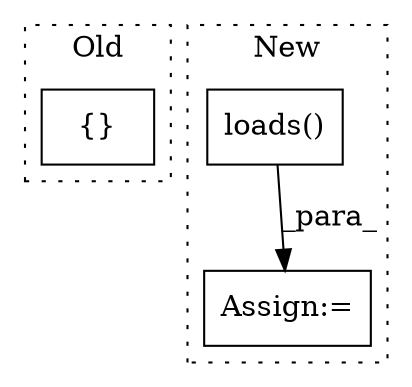 digraph G {
subgraph cluster0 {
1 [label="{}" a="59" s="7847,7873" l="1,0" shape="box"];
label = "Old";
style="dotted";
}
subgraph cluster1 {
2 [label="loads()" a="75" s="7305,7337" l="18,1" shape="box"];
3 [label="Assign:=" a="68" s="7289" l="16" shape="box"];
label = "New";
style="dotted";
}
2 -> 3 [label="_para_"];
}